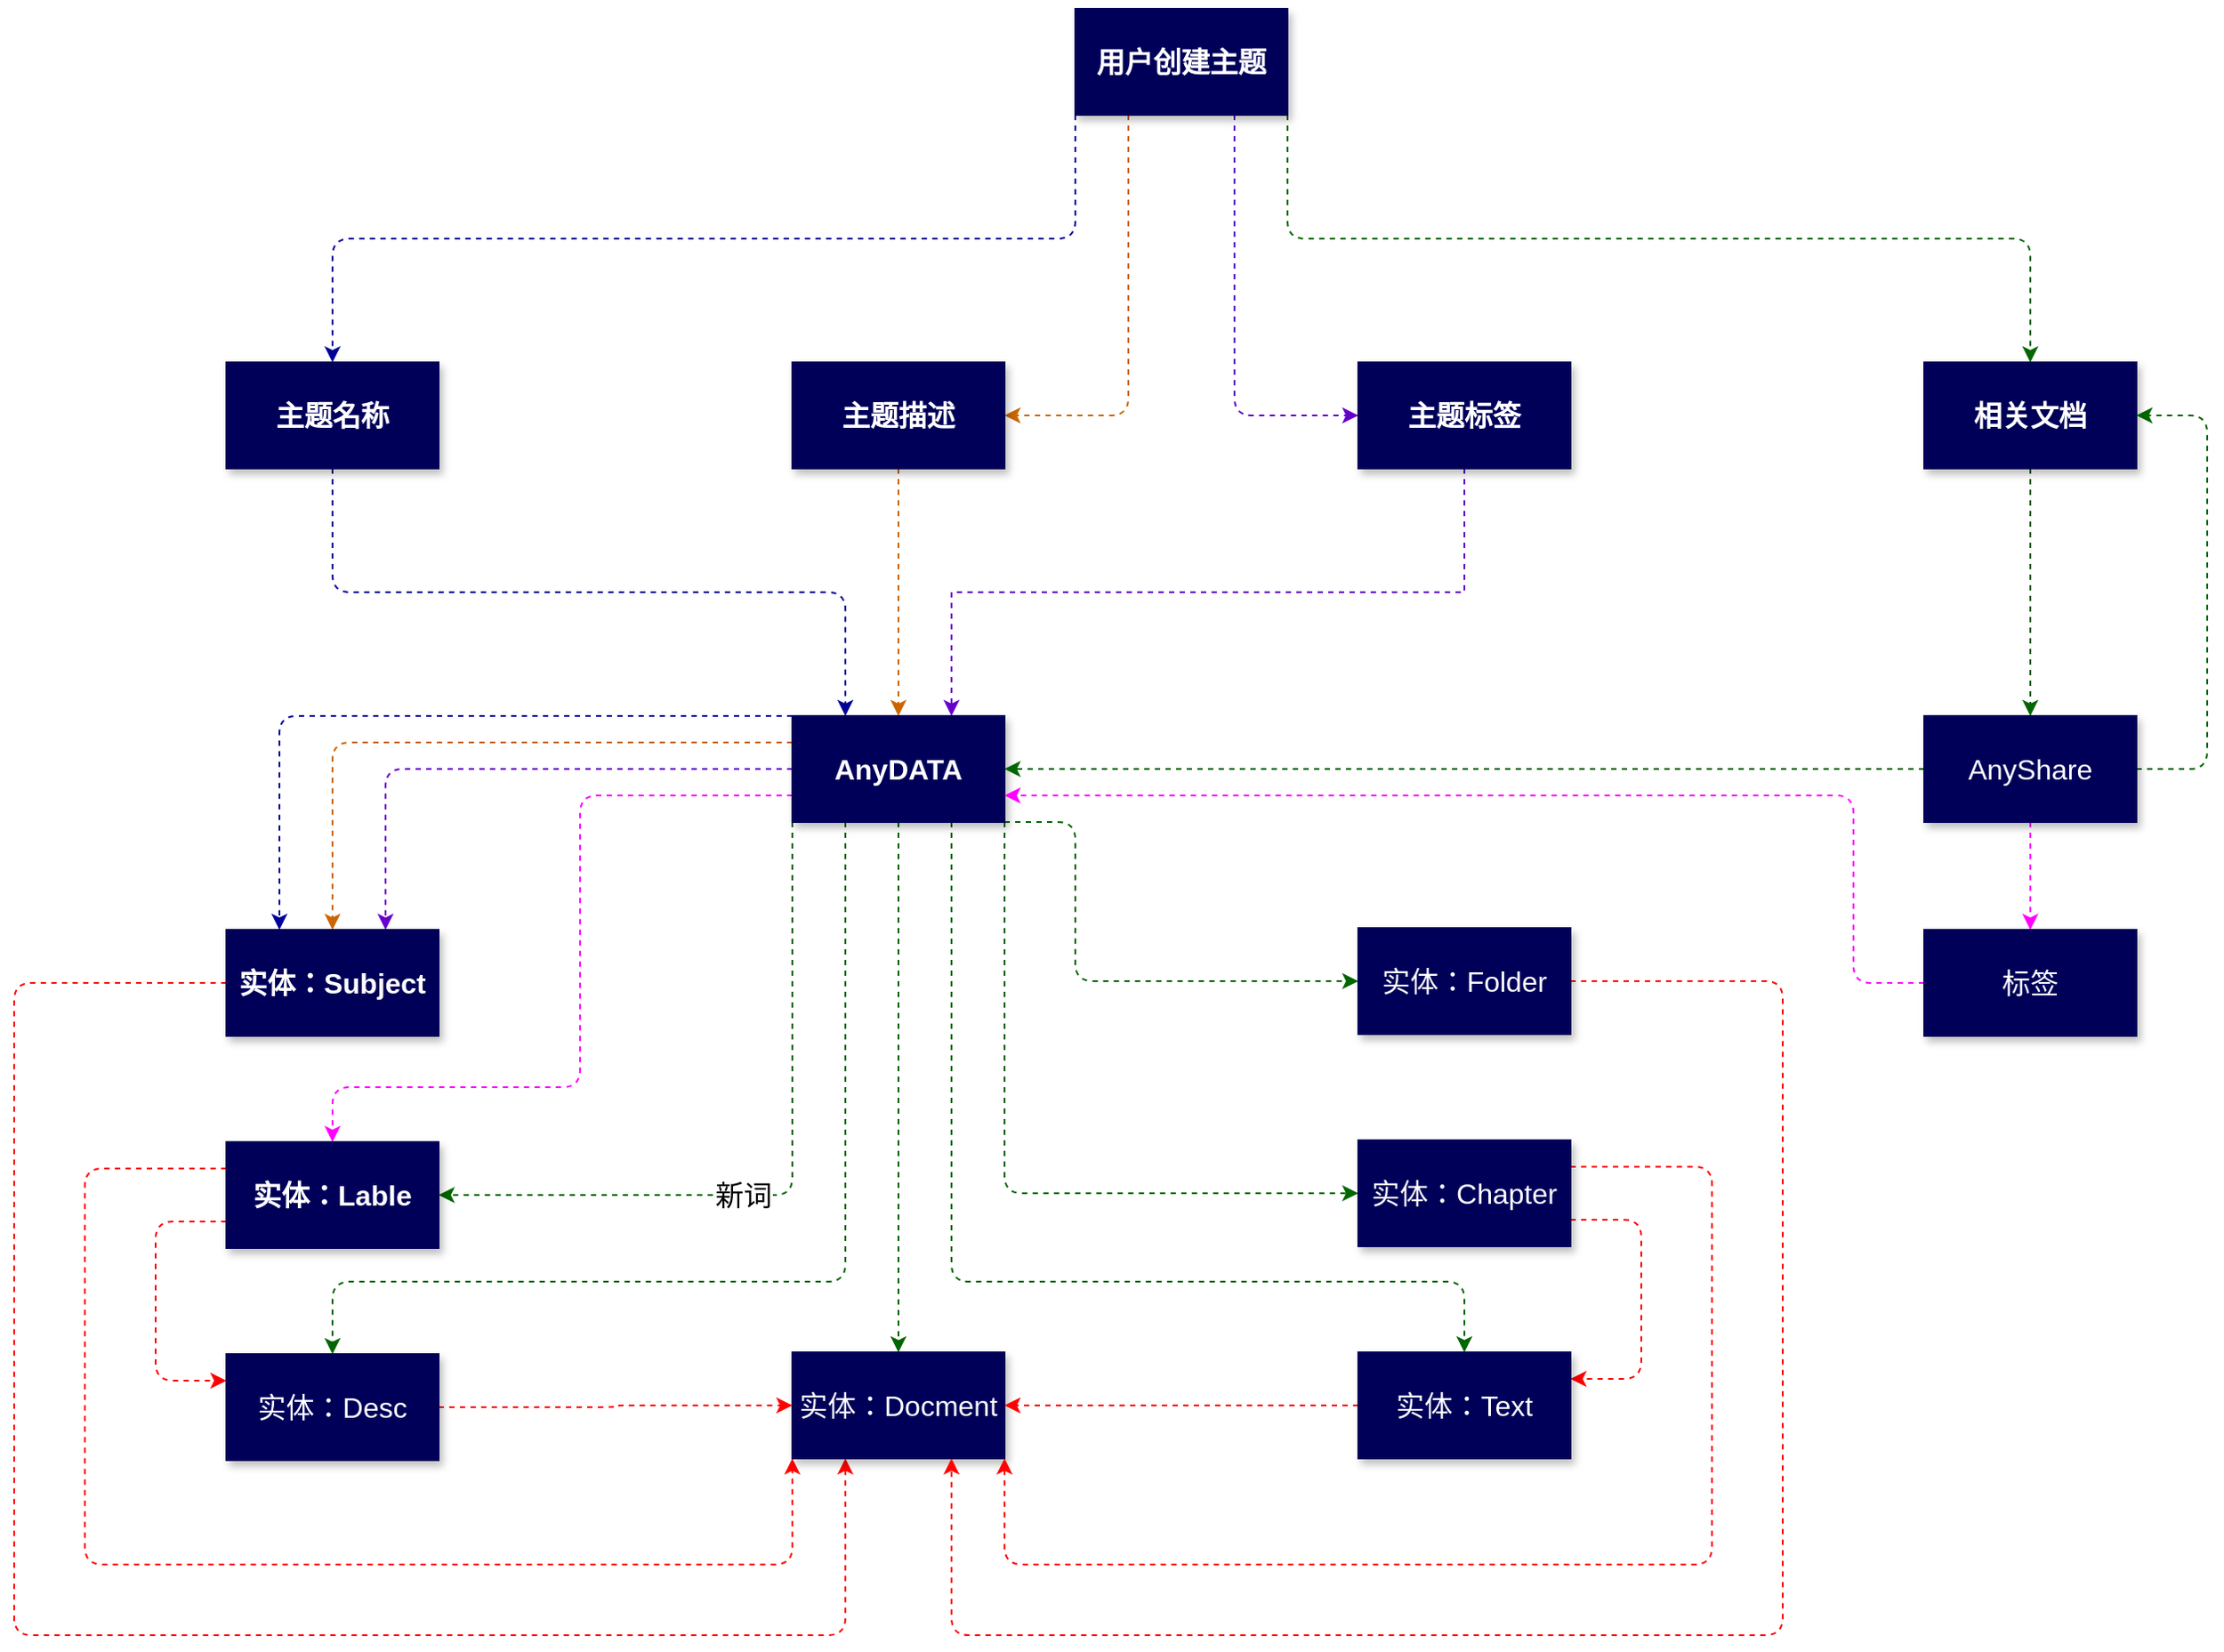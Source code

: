 <mxfile version="15.5.9" type="github">
  <diagram id="SYj_wnHrIE_FJC5tqYKO" name="Page-1">
    <mxGraphModel dx="1422" dy="-38" grid="1" gridSize="10" guides="1" tooltips="1" connect="1" arrows="1" fold="1" page="0" pageScale="1" pageWidth="827" pageHeight="1169" background="none" math="0" shadow="0">
      <root>
        <mxCell id="0" />
        <mxCell id="1" parent="0" />
        <mxCell id="NOhWeFgQq2WazlrZW2lu-92" style="edgeStyle=orthogonalEdgeStyle;rounded=1;orthogonalLoop=1;jettySize=auto;html=1;exitX=0;exitY=1;exitDx=0;exitDy=0;entryX=0.5;entryY=0;entryDx=0;entryDy=0;dashed=1;fontSize=16;fontColor=#FF0000;strokeColor=#000099;" parent="1" source="NOhWeFgQq2WazlrZW2lu-84" target="NOhWeFgQq2WazlrZW2lu-85" edge="1">
          <mxGeometry relative="1" as="geometry" />
        </mxCell>
        <mxCell id="NOhWeFgQq2WazlrZW2lu-93" style="edgeStyle=orthogonalEdgeStyle;rounded=1;orthogonalLoop=1;jettySize=auto;html=1;exitX=0.25;exitY=1;exitDx=0;exitDy=0;entryX=1;entryY=0.5;entryDx=0;entryDy=0;dashed=1;fontSize=16;fontColor=#FF0000;strokeColor=#CC6600;" parent="1" source="NOhWeFgQq2WazlrZW2lu-84" target="NOhWeFgQq2WazlrZW2lu-88" edge="1">
          <mxGeometry relative="1" as="geometry" />
        </mxCell>
        <mxCell id="NOhWeFgQq2WazlrZW2lu-94" style="edgeStyle=orthogonalEdgeStyle;rounded=1;orthogonalLoop=1;jettySize=auto;html=1;exitX=0.75;exitY=1;exitDx=0;exitDy=0;entryX=0;entryY=0.5;entryDx=0;entryDy=0;dashed=1;fontSize=16;fontColor=#FF0000;strokeColor=#6600CC;" parent="1" source="NOhWeFgQq2WazlrZW2lu-84" target="NOhWeFgQq2WazlrZW2lu-86" edge="1">
          <mxGeometry relative="1" as="geometry" />
        </mxCell>
        <mxCell id="NOhWeFgQq2WazlrZW2lu-95" style="edgeStyle=orthogonalEdgeStyle;rounded=1;orthogonalLoop=1;jettySize=auto;html=1;exitX=1;exitY=1;exitDx=0;exitDy=0;dashed=1;fontSize=16;fontColor=#FF0000;strokeColor=#006600;" parent="1" source="NOhWeFgQq2WazlrZW2lu-84" target="NOhWeFgQq2WazlrZW2lu-89" edge="1">
          <mxGeometry relative="1" as="geometry" />
        </mxCell>
        <mxCell id="NOhWeFgQq2WazlrZW2lu-84" value="&lt;font color=&quot;#ffffff&quot; size=&quot;1&quot;&gt;&lt;b style=&quot;font-size: 16px&quot;&gt;用户创建主题&lt;/b&gt;&lt;/font&gt;" style="rounded=0;whiteSpace=wrap;html=1;fillColor=#000059;strokeColor=#000059;glass=0;shadow=1;sketch=0;" parent="1" vertex="1">
          <mxGeometry x="680" y="800" width="120" height="60" as="geometry" />
        </mxCell>
        <mxCell id="NOhWeFgQq2WazlrZW2lu-187" style="edgeStyle=orthogonalEdgeStyle;rounded=1;orthogonalLoop=1;jettySize=auto;html=1;exitX=0.5;exitY=1;exitDx=0;exitDy=0;entryX=0.25;entryY=0;entryDx=0;entryDy=0;dashed=1;fontSize=16;fontColor=#FFFFFF;endSize=6;strokeColor=#000099;strokeWidth=1;" parent="1" source="NOhWeFgQq2WazlrZW2lu-85" target="NOhWeFgQq2WazlrZW2lu-96" edge="1">
          <mxGeometry relative="1" as="geometry" />
        </mxCell>
        <mxCell id="NOhWeFgQq2WazlrZW2lu-85" value="&lt;font color=&quot;#ffffff&quot;&gt;&lt;span style=&quot;font-size: 16px&quot;&gt;&lt;b&gt;主题名称&lt;/b&gt;&lt;/span&gt;&lt;/font&gt;" style="rounded=0;whiteSpace=wrap;html=1;fillColor=#000059;strokeColor=#000059;glass=0;shadow=1;sketch=0;" parent="1" vertex="1">
          <mxGeometry x="200" y="1000" width="120" height="60" as="geometry" />
        </mxCell>
        <mxCell id="ibDMZoKI3LNMyUyC24gn-2" style="edgeStyle=orthogonalEdgeStyle;rounded=0;orthogonalLoop=1;jettySize=auto;html=1;exitX=0.5;exitY=1;exitDx=0;exitDy=0;entryX=0.75;entryY=0;entryDx=0;entryDy=0;dashed=1;strokeColor=#6600CC;" parent="1" source="NOhWeFgQq2WazlrZW2lu-86" target="NOhWeFgQq2WazlrZW2lu-96" edge="1">
          <mxGeometry relative="1" as="geometry" />
        </mxCell>
        <mxCell id="NOhWeFgQq2WazlrZW2lu-86" value="&lt;font color=&quot;#ffffff&quot;&gt;&lt;span style=&quot;font-size: 16px&quot;&gt;&lt;b&gt;主题标签&lt;/b&gt;&lt;/span&gt;&lt;/font&gt;" style="rounded=0;whiteSpace=wrap;html=1;fillColor=#000059;strokeColor=#000059;glass=0;shadow=1;sketch=0;" parent="1" vertex="1">
          <mxGeometry x="840" y="1000" width="120" height="60" as="geometry" />
        </mxCell>
        <mxCell id="ibDMZoKI3LNMyUyC24gn-3" style="edgeStyle=orthogonalEdgeStyle;rounded=0;orthogonalLoop=1;jettySize=auto;html=1;exitX=0.5;exitY=1;exitDx=0;exitDy=0;entryX=0.5;entryY=0;entryDx=0;entryDy=0;dashed=1;strokeColor=#CC6600;" parent="1" source="NOhWeFgQq2WazlrZW2lu-88" target="NOhWeFgQq2WazlrZW2lu-96" edge="1">
          <mxGeometry relative="1" as="geometry" />
        </mxCell>
        <mxCell id="NOhWeFgQq2WazlrZW2lu-88" value="&lt;font color=&quot;#ffffff&quot;&gt;&lt;span style=&quot;font-size: 16px&quot;&gt;&lt;b&gt;主题描述&lt;/b&gt;&lt;/span&gt;&lt;/font&gt;" style="rounded=0;whiteSpace=wrap;html=1;fillColor=#000059;strokeColor=#000059;glass=0;shadow=1;sketch=0;" parent="1" vertex="1">
          <mxGeometry x="520" y="1000" width="120" height="60" as="geometry" />
        </mxCell>
        <mxCell id="ibDMZoKI3LNMyUyC24gn-1" style="edgeStyle=orthogonalEdgeStyle;rounded=0;orthogonalLoop=1;jettySize=auto;html=1;exitX=0.5;exitY=1;exitDx=0;exitDy=0;entryX=0.5;entryY=0;entryDx=0;entryDy=0;dashed=1;strokeColor=#006600;" parent="1" source="NOhWeFgQq2WazlrZW2lu-89" target="NOhWeFgQq2WazlrZW2lu-109" edge="1">
          <mxGeometry relative="1" as="geometry" />
        </mxCell>
        <mxCell id="NOhWeFgQq2WazlrZW2lu-89" value="&lt;b&gt;相关文档&lt;/b&gt;" style="rounded=0;whiteSpace=wrap;html=1;fontSize=16;fontColor=#FFFFFF;strokeColor=#000059;fillColor=#000059;glass=0;shadow=1;sketch=0;" parent="1" vertex="1">
          <mxGeometry x="1160" y="1000" width="120" height="60" as="geometry" />
        </mxCell>
        <mxCell id="NOhWeFgQq2WazlrZW2lu-217" style="edgeStyle=orthogonalEdgeStyle;rounded=1;orthogonalLoop=1;jettySize=auto;html=1;exitX=0.5;exitY=1;exitDx=0;exitDy=0;entryX=0.5;entryY=0;entryDx=0;entryDy=0;dashed=1;fontSize=16;fontColor=#FFFFFF;endSize=6;strokeColor=#006600;strokeWidth=1;" parent="1" source="NOhWeFgQq2WazlrZW2lu-96" target="NOhWeFgQq2WazlrZW2lu-125" edge="1">
          <mxGeometry relative="1" as="geometry" />
        </mxCell>
        <mxCell id="NOhWeFgQq2WazlrZW2lu-226" style="edgeStyle=orthogonalEdgeStyle;rounded=1;orthogonalLoop=1;jettySize=auto;html=1;exitX=0;exitY=0.5;exitDx=0;exitDy=0;dashed=1;fontSize=16;fontColor=#FFFFFF;endSize=6;strokeColor=#6600CC;strokeWidth=1;entryX=0.75;entryY=0;entryDx=0;entryDy=0;" parent="1" source="NOhWeFgQq2WazlrZW2lu-96" target="NOhWeFgQq2WazlrZW2lu-98" edge="1">
          <mxGeometry relative="1" as="geometry">
            <mxPoint x="320" y="1320" as="targetPoint" />
          </mxGeometry>
        </mxCell>
        <mxCell id="NOhWeFgQq2WazlrZW2lu-277" style="edgeStyle=orthogonalEdgeStyle;rounded=1;orthogonalLoop=1;jettySize=auto;html=1;exitX=0.25;exitY=1;exitDx=0;exitDy=0;entryX=0.5;entryY=0;entryDx=0;entryDy=0;dashed=1;fontSize=16;fontColor=#000000;endSize=6;strokeColor=#006600;strokeWidth=1;" parent="1" source="NOhWeFgQq2WazlrZW2lu-96" target="NOhWeFgQq2WazlrZW2lu-174" edge="1">
          <mxGeometry relative="1" as="geometry">
            <Array as="points">
              <mxPoint x="550" y="1520" />
              <mxPoint x="260" y="1520" />
            </Array>
          </mxGeometry>
        </mxCell>
        <mxCell id="NOhWeFgQq2WazlrZW2lu-279" style="edgeStyle=orthogonalEdgeStyle;rounded=1;orthogonalLoop=1;jettySize=auto;html=1;exitX=0.75;exitY=1;exitDx=0;exitDy=0;entryX=0.5;entryY=0;entryDx=0;entryDy=0;dashed=1;fontSize=16;fontColor=#000000;endSize=6;strokeColor=#006600;strokeWidth=1;" parent="1" source="NOhWeFgQq2WazlrZW2lu-96" target="NOhWeFgQq2WazlrZW2lu-133" edge="1">
          <mxGeometry relative="1" as="geometry">
            <Array as="points">
              <mxPoint x="610" y="1520" />
              <mxPoint x="900" y="1520" />
            </Array>
          </mxGeometry>
        </mxCell>
        <mxCell id="NOhWeFgQq2WazlrZW2lu-287" style="edgeStyle=orthogonalEdgeStyle;rounded=1;orthogonalLoop=1;jettySize=auto;html=1;exitX=1;exitY=1;exitDx=0;exitDy=0;entryX=0;entryY=0.5;entryDx=0;entryDy=0;dashed=1;fontSize=16;fontColor=#000000;endSize=6;strokeColor=#006600;strokeWidth=1;" parent="1" source="NOhWeFgQq2WazlrZW2lu-96" target="NOhWeFgQq2WazlrZW2lu-127" edge="1">
          <mxGeometry relative="1" as="geometry" />
        </mxCell>
        <mxCell id="NOhWeFgQq2WazlrZW2lu-289" style="edgeStyle=orthogonalEdgeStyle;rounded=1;orthogonalLoop=1;jettySize=auto;html=1;exitX=1;exitY=1;exitDx=0;exitDy=0;entryX=0;entryY=0.5;entryDx=0;entryDy=0;dashed=1;fontSize=16;fontColor=#000000;endSize=6;strokeColor=#006600;strokeWidth=1;" parent="1" source="NOhWeFgQq2WazlrZW2lu-96" target="NOhWeFgQq2WazlrZW2lu-190" edge="1">
          <mxGeometry relative="1" as="geometry">
            <Array as="points">
              <mxPoint x="680" y="1260" />
              <mxPoint x="680" y="1350" />
            </Array>
          </mxGeometry>
        </mxCell>
        <mxCell id="NOhWeFgQq2WazlrZW2lu-291" style="edgeStyle=orthogonalEdgeStyle;rounded=1;orthogonalLoop=1;jettySize=auto;html=1;exitX=0;exitY=0.75;exitDx=0;exitDy=0;entryX=0.5;entryY=0;entryDx=0;entryDy=0;dashed=1;fontSize=16;fontColor=#000000;endSize=6;strokeColor=#FF00FF;strokeWidth=1;" parent="1" source="NOhWeFgQq2WazlrZW2lu-96" target="NOhWeFgQq2WazlrZW2lu-99" edge="1">
          <mxGeometry relative="1" as="geometry">
            <Array as="points">
              <mxPoint x="400" y="1245" />
              <mxPoint x="400" y="1410" />
              <mxPoint x="260" y="1410" />
            </Array>
          </mxGeometry>
        </mxCell>
        <mxCell id="NOhWeFgQq2WazlrZW2lu-293" style="edgeStyle=orthogonalEdgeStyle;rounded=1;orthogonalLoop=1;jettySize=auto;html=1;exitX=0;exitY=1;exitDx=0;exitDy=0;entryX=1;entryY=0.5;entryDx=0;entryDy=0;dashed=1;fontSize=16;fontColor=#000000;endSize=6;strokeColor=#006600;strokeWidth=1;" parent="1" source="NOhWeFgQq2WazlrZW2lu-96" target="NOhWeFgQq2WazlrZW2lu-99" edge="1">
          <mxGeometry relative="1" as="geometry" />
        </mxCell>
        <mxCell id="NOhWeFgQq2WazlrZW2lu-299" value="新词" style="edgeLabel;html=1;align=center;verticalAlign=middle;resizable=0;points=[];fontSize=16;fontColor=#000000;" parent="NOhWeFgQq2WazlrZW2lu-293" vertex="1" connectable="0">
          <mxGeometry x="0.157" relative="1" as="geometry">
            <mxPoint x="-1" as="offset" />
          </mxGeometry>
        </mxCell>
        <mxCell id="NOhWeFgQq2WazlrZW2lu-295" style="edgeStyle=orthogonalEdgeStyle;rounded=1;orthogonalLoop=1;jettySize=auto;html=1;exitX=0;exitY=0.25;exitDx=0;exitDy=0;entryX=0.5;entryY=0;entryDx=0;entryDy=0;dashed=1;fontSize=16;fontColor=#000000;endSize=6;strokeColor=#CC6600;strokeWidth=1;" parent="1" source="NOhWeFgQq2WazlrZW2lu-96" target="NOhWeFgQq2WazlrZW2lu-98" edge="1">
          <mxGeometry relative="1" as="geometry" />
        </mxCell>
        <mxCell id="NOhWeFgQq2WazlrZW2lu-298" style="edgeStyle=orthogonalEdgeStyle;rounded=1;orthogonalLoop=1;jettySize=auto;html=1;exitX=0;exitY=0;exitDx=0;exitDy=0;entryX=0.25;entryY=0;entryDx=0;entryDy=0;dashed=1;fontSize=16;fontColor=#000000;endSize=6;strokeColor=#000099;strokeWidth=1;" parent="1" source="NOhWeFgQq2WazlrZW2lu-96" target="NOhWeFgQq2WazlrZW2lu-98" edge="1">
          <mxGeometry relative="1" as="geometry">
            <Array as="points">
              <mxPoint x="230" y="1200" />
            </Array>
          </mxGeometry>
        </mxCell>
        <mxCell id="NOhWeFgQq2WazlrZW2lu-96" value="&lt;b&gt;AnyDATA&lt;/b&gt;" style="rounded=0;whiteSpace=wrap;html=1;fontSize=16;fontColor=#FFFFFF;strokeColor=#000059;fillColor=#000059;glass=0;shadow=1;sketch=0;" parent="1" vertex="1">
          <mxGeometry x="520" y="1200" width="120" height="60" as="geometry" />
        </mxCell>
        <mxCell id="NOhWeFgQq2WazlrZW2lu-273" style="edgeStyle=orthogonalEdgeStyle;rounded=1;orthogonalLoop=1;jettySize=auto;html=1;exitX=0;exitY=0.5;exitDx=0;exitDy=0;entryX=0.25;entryY=1;entryDx=0;entryDy=0;dashed=1;fontSize=16;fontColor=#000000;endSize=6;strokeColor=#FF0000;strokeWidth=1;" parent="1" source="NOhWeFgQq2WazlrZW2lu-98" target="NOhWeFgQq2WazlrZW2lu-125" edge="1">
          <mxGeometry relative="1" as="geometry">
            <Array as="points">
              <mxPoint x="80" y="1351" />
              <mxPoint x="80" y="1720" />
              <mxPoint x="550" y="1720" />
            </Array>
          </mxGeometry>
        </mxCell>
        <mxCell id="NOhWeFgQq2WazlrZW2lu-98" value="&lt;b&gt;实体：Subject&lt;/b&gt;" style="rounded=0;whiteSpace=wrap;html=1;fontSize=16;fontColor=#FFFFFF;strokeColor=#000059;fillColor=#000059;shadow=1;" parent="1" vertex="1">
          <mxGeometry x="200" y="1321" width="120" height="60" as="geometry" />
        </mxCell>
        <mxCell id="NOhWeFgQq2WazlrZW2lu-258" style="edgeStyle=orthogonalEdgeStyle;rounded=1;orthogonalLoop=1;jettySize=auto;html=1;exitX=0;exitY=0.75;exitDx=0;exitDy=0;entryX=0;entryY=0.25;entryDx=0;entryDy=0;dashed=1;fontSize=16;fontColor=#000000;endSize=6;strokeColor=#FF0000;strokeWidth=1;" parent="1" source="NOhWeFgQq2WazlrZW2lu-99" target="NOhWeFgQq2WazlrZW2lu-174" edge="1">
          <mxGeometry relative="1" as="geometry">
            <Array as="points">
              <mxPoint x="160" y="1486" />
              <mxPoint x="160" y="1576" />
            </Array>
          </mxGeometry>
        </mxCell>
        <mxCell id="NOhWeFgQq2WazlrZW2lu-272" style="edgeStyle=orthogonalEdgeStyle;rounded=1;orthogonalLoop=1;jettySize=auto;html=1;exitX=0;exitY=0.25;exitDx=0;exitDy=0;entryX=0;entryY=1;entryDx=0;entryDy=0;dashed=1;fontSize=16;fontColor=#000000;endSize=6;strokeColor=#FF0000;strokeWidth=1;" parent="1" source="NOhWeFgQq2WazlrZW2lu-99" target="NOhWeFgQq2WazlrZW2lu-125" edge="1">
          <mxGeometry relative="1" as="geometry">
            <Array as="points">
              <mxPoint x="120" y="1456" />
              <mxPoint x="120" y="1680" />
              <mxPoint x="520" y="1680" />
            </Array>
          </mxGeometry>
        </mxCell>
        <mxCell id="NOhWeFgQq2WazlrZW2lu-99" value="&lt;b&gt;实体：Lable&lt;/b&gt;" style="rounded=0;whiteSpace=wrap;html=1;fontSize=16;fontColor=#FFFFFF;strokeColor=#000059;fillColor=#000059;glass=0;shadow=1;sketch=0;" parent="1" vertex="1">
          <mxGeometry x="200" y="1441" width="120" height="60" as="geometry" />
        </mxCell>
        <mxCell id="NOhWeFgQq2WazlrZW2lu-184" style="edgeStyle=orthogonalEdgeStyle;rounded=1;orthogonalLoop=1;jettySize=auto;html=1;exitX=0.5;exitY=1;exitDx=0;exitDy=0;entryX=0.5;entryY=0;entryDx=0;entryDy=0;dashed=1;fontSize=16;fontColor=#FFFFFF;endSize=6;strokeColor=#FF00FF;strokeWidth=1;" parent="1" source="NOhWeFgQq2WazlrZW2lu-109" target="NOhWeFgQq2WazlrZW2lu-111" edge="1">
          <mxGeometry relative="1" as="geometry" />
        </mxCell>
        <mxCell id="NOhWeFgQq2WazlrZW2lu-259" style="edgeStyle=orthogonalEdgeStyle;rounded=1;orthogonalLoop=1;jettySize=auto;html=1;exitX=0;exitY=0.5;exitDx=0;exitDy=0;entryX=1;entryY=0.5;entryDx=0;entryDy=0;dashed=1;fontSize=16;fontColor=#000000;endSize=6;strokeColor=#006600;strokeWidth=1;" parent="1" source="NOhWeFgQq2WazlrZW2lu-109" target="NOhWeFgQq2WazlrZW2lu-96" edge="1">
          <mxGeometry relative="1" as="geometry" />
        </mxCell>
        <mxCell id="QeGgHGThN3c2kQZYcLQP-1" style="edgeStyle=orthogonalEdgeStyle;rounded=1;orthogonalLoop=1;jettySize=auto;html=1;exitX=1;exitY=0.5;exitDx=0;exitDy=0;entryX=1;entryY=0.5;entryDx=0;entryDy=0;strokeColor=#006600;dashed=1;" edge="1" parent="1" source="NOhWeFgQq2WazlrZW2lu-109" target="NOhWeFgQq2WazlrZW2lu-89">
          <mxGeometry relative="1" as="geometry">
            <Array as="points">
              <mxPoint x="1320" y="1230" />
              <mxPoint x="1320" y="1030" />
            </Array>
          </mxGeometry>
        </mxCell>
        <mxCell id="NOhWeFgQq2WazlrZW2lu-109" value="AnyShare" style="rounded=0;whiteSpace=wrap;html=1;fontSize=16;fontColor=#FFFFFF;strokeColor=#000059;fillColor=#000059;glass=0;shadow=1;sketch=0;" parent="1" vertex="1">
          <mxGeometry x="1160" y="1200" width="120" height="60" as="geometry" />
        </mxCell>
        <mxCell id="NOhWeFgQq2WazlrZW2lu-297" style="edgeStyle=orthogonalEdgeStyle;rounded=1;orthogonalLoop=1;jettySize=auto;html=1;exitX=0;exitY=0.5;exitDx=0;exitDy=0;entryX=1;entryY=0.75;entryDx=0;entryDy=0;dashed=1;fontSize=16;fontColor=#000000;endSize=6;strokeColor=#FF00FF;strokeWidth=1;" parent="1" source="NOhWeFgQq2WazlrZW2lu-111" target="NOhWeFgQq2WazlrZW2lu-96" edge="1">
          <mxGeometry relative="1" as="geometry">
            <Array as="points">
              <mxPoint x="1120" y="1351" />
              <mxPoint x="1120" y="1245" />
            </Array>
          </mxGeometry>
        </mxCell>
        <mxCell id="NOhWeFgQq2WazlrZW2lu-111" value="标签" style="rounded=0;whiteSpace=wrap;html=1;fontSize=16;fontColor=#FFFFFF;strokeColor=#000059;fillColor=#000059;glass=0;shadow=1;sketch=0;" parent="1" vertex="1">
          <mxGeometry x="1160" y="1321" width="120" height="60" as="geometry" />
        </mxCell>
        <mxCell id="NOhWeFgQq2WazlrZW2lu-125" value="实体：Docment" style="rounded=0;whiteSpace=wrap;html=1;fontSize=16;fontColor=#FFFFFF;strokeColor=#000059;fillColor=#000059;glass=0;shadow=1;sketch=0;" parent="1" vertex="1">
          <mxGeometry x="520" y="1560" width="120" height="60" as="geometry" />
        </mxCell>
        <mxCell id="NOhWeFgQq2WazlrZW2lu-256" style="edgeStyle=orthogonalEdgeStyle;rounded=1;orthogonalLoop=1;jettySize=auto;html=1;exitX=1;exitY=0.75;exitDx=0;exitDy=0;entryX=1;entryY=0.25;entryDx=0;entryDy=0;dashed=1;fontSize=16;fontColor=#000000;endSize=6;strokeColor=#FF0000;strokeWidth=1;" parent="1" source="NOhWeFgQq2WazlrZW2lu-127" target="NOhWeFgQq2WazlrZW2lu-133" edge="1">
          <mxGeometry relative="1" as="geometry">
            <Array as="points">
              <mxPoint x="1000" y="1485" />
              <mxPoint x="1000" y="1575" />
            </Array>
          </mxGeometry>
        </mxCell>
        <mxCell id="NOhWeFgQq2WazlrZW2lu-257" style="edgeStyle=orthogonalEdgeStyle;rounded=1;orthogonalLoop=1;jettySize=auto;html=1;exitX=1;exitY=0.25;exitDx=0;exitDy=0;entryX=1;entryY=1;entryDx=0;entryDy=0;dashed=1;fontSize=16;fontColor=#000000;endSize=6;strokeColor=#FF0000;strokeWidth=1;" parent="1" source="NOhWeFgQq2WazlrZW2lu-127" target="NOhWeFgQq2WazlrZW2lu-125" edge="1">
          <mxGeometry relative="1" as="geometry">
            <Array as="points">
              <mxPoint x="1040" y="1455" />
              <mxPoint x="1040" y="1680" />
              <mxPoint x="640" y="1680" />
            </Array>
          </mxGeometry>
        </mxCell>
        <mxCell id="NOhWeFgQq2WazlrZW2lu-127" value="实体：Chapter" style="rounded=0;whiteSpace=wrap;html=1;fontSize=16;fontColor=#FFFFFF;strokeColor=#000059;fillColor=#000059;glass=0;shadow=1;sketch=0;" parent="1" vertex="1">
          <mxGeometry x="840" y="1440" width="120" height="60" as="geometry" />
        </mxCell>
        <mxCell id="NOhWeFgQq2WazlrZW2lu-249" style="edgeStyle=orthogonalEdgeStyle;rounded=1;orthogonalLoop=1;jettySize=auto;html=1;exitX=0;exitY=0.5;exitDx=0;exitDy=0;entryX=1;entryY=0.5;entryDx=0;entryDy=0;dashed=1;fontSize=16;fontColor=#000000;endSize=6;strokeColor=#FF0000;strokeWidth=1;" parent="1" source="NOhWeFgQq2WazlrZW2lu-133" target="NOhWeFgQq2WazlrZW2lu-125" edge="1">
          <mxGeometry relative="1" as="geometry" />
        </mxCell>
        <mxCell id="NOhWeFgQq2WazlrZW2lu-133" value="实体：Text" style="rounded=0;whiteSpace=wrap;html=1;fontSize=16;fontColor=#FFFFFF;strokeColor=#000059;fillColor=#000059;glass=0;shadow=1;sketch=0;" parent="1" vertex="1">
          <mxGeometry x="840" y="1560" width="120" height="60" as="geometry" />
        </mxCell>
        <mxCell id="NOhWeFgQq2WazlrZW2lu-248" style="edgeStyle=orthogonalEdgeStyle;rounded=1;orthogonalLoop=1;jettySize=auto;html=1;exitX=1;exitY=0.5;exitDx=0;exitDy=0;entryX=0;entryY=0.5;entryDx=0;entryDy=0;dashed=1;fontSize=16;fontColor=#000000;endSize=6;strokeColor=#FF0000;strokeWidth=1;" parent="1" source="NOhWeFgQq2WazlrZW2lu-174" target="NOhWeFgQq2WazlrZW2lu-125" edge="1">
          <mxGeometry relative="1" as="geometry" />
        </mxCell>
        <mxCell id="NOhWeFgQq2WazlrZW2lu-174" value="实体：Desc" style="rounded=0;whiteSpace=wrap;html=1;fontSize=16;fontColor=#FFFFFF;strokeColor=#000059;fillColor=#000059;glass=0;shadow=1;sketch=0;" parent="1" vertex="1">
          <mxGeometry x="200" y="1561" width="120" height="60" as="geometry" />
        </mxCell>
        <mxCell id="NOhWeFgQq2WazlrZW2lu-250" style="edgeStyle=orthogonalEdgeStyle;rounded=1;orthogonalLoop=1;jettySize=auto;html=1;exitX=1;exitY=0.5;exitDx=0;exitDy=0;entryX=0.75;entryY=1;entryDx=0;entryDy=0;dashed=1;fontSize=16;fontColor=#000000;endSize=6;strokeColor=#FF0000;strokeWidth=1;" parent="1" source="NOhWeFgQq2WazlrZW2lu-190" target="NOhWeFgQq2WazlrZW2lu-125" edge="1">
          <mxGeometry relative="1" as="geometry">
            <Array as="points">
              <mxPoint x="1080" y="1350" />
              <mxPoint x="1080" y="1720" />
              <mxPoint x="610" y="1720" />
            </Array>
          </mxGeometry>
        </mxCell>
        <mxCell id="NOhWeFgQq2WazlrZW2lu-190" value="实体：Folder" style="rounded=0;whiteSpace=wrap;html=1;fontSize=16;fontColor=#FFFFFF;strokeColor=#000059;fillColor=#000059;glass=0;shadow=1;sketch=0;" parent="1" vertex="1">
          <mxGeometry x="840" y="1320" width="120" height="60" as="geometry" />
        </mxCell>
      </root>
    </mxGraphModel>
  </diagram>
</mxfile>
